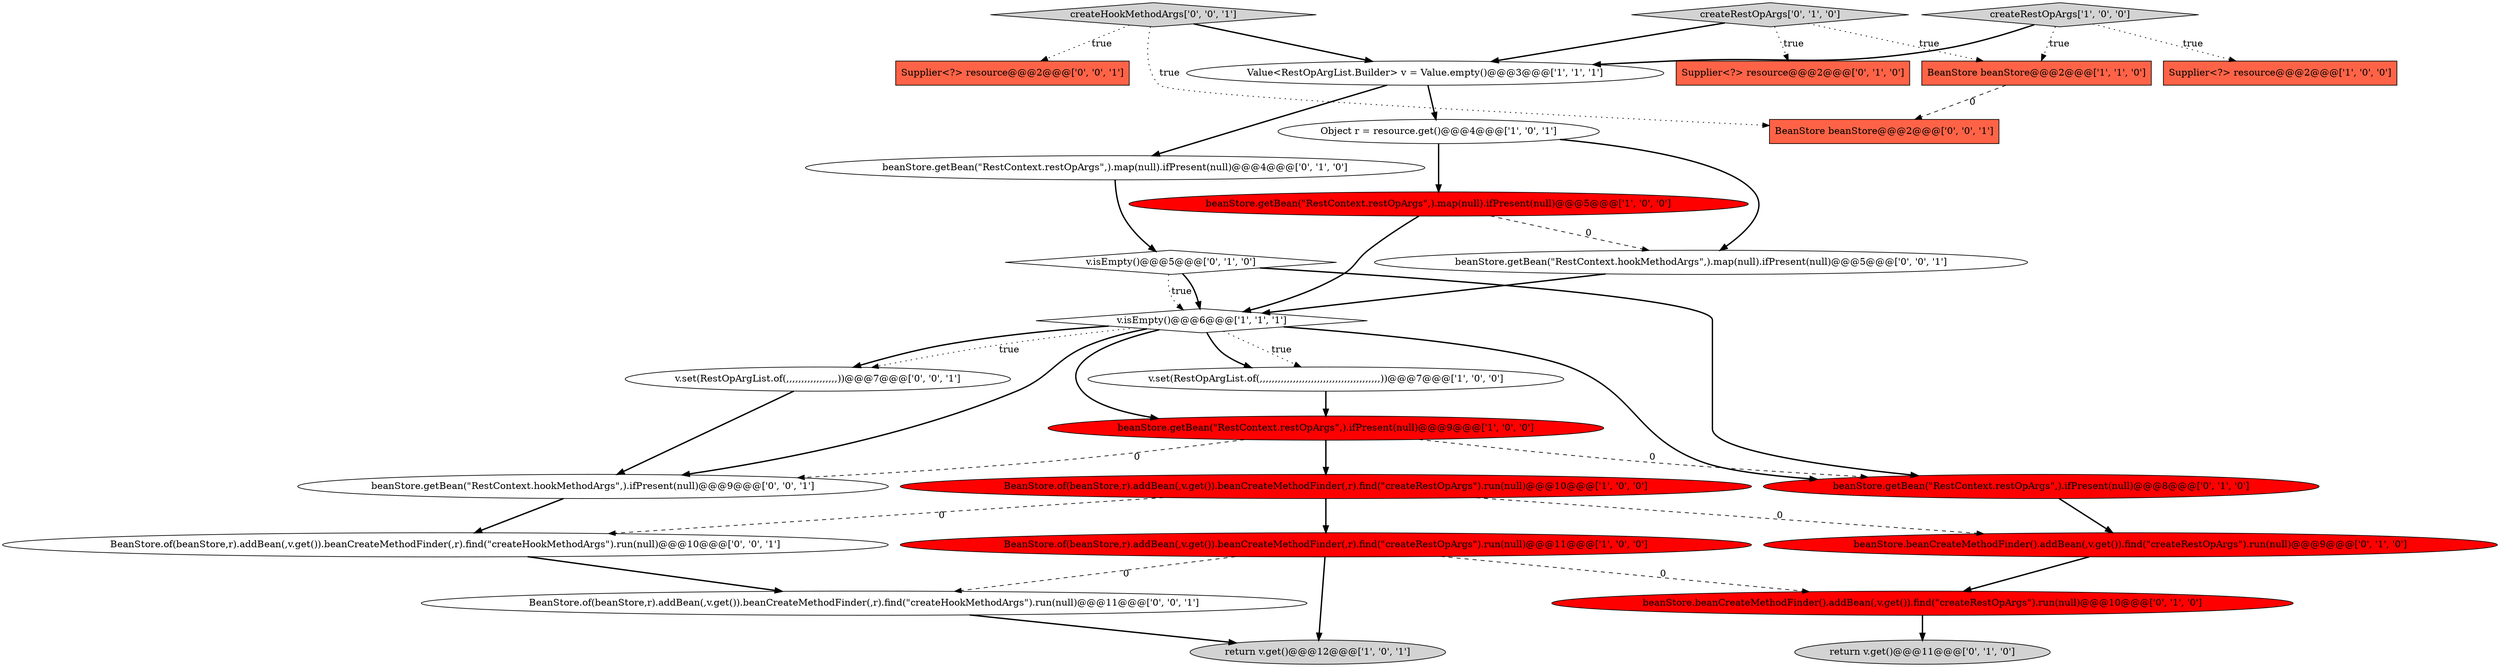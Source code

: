 digraph {
14 [style = filled, label = "createRestOpArgs['0', '1', '0']", fillcolor = lightgray, shape = diamond image = "AAA0AAABBB2BBB"];
27 [style = filled, label = "createHookMethodArgs['0', '0', '1']", fillcolor = lightgray, shape = diamond image = "AAA0AAABBB3BBB"];
2 [style = filled, label = "Object r = resource.get()@@@4@@@['1', '0', '1']", fillcolor = white, shape = ellipse image = "AAA0AAABBB1BBB"];
23 [style = filled, label = "Supplier<?> resource@@@2@@@['0', '0', '1']", fillcolor = tomato, shape = box image = "AAA0AAABBB3BBB"];
20 [style = filled, label = "beanStore.getBean(\"RestContext.hookMethodArgs\",).ifPresent(null)@@@9@@@['0', '0', '1']", fillcolor = white, shape = ellipse image = "AAA0AAABBB3BBB"];
17 [style = filled, label = "beanStore.beanCreateMethodFinder().addBean(,v.get()).find(\"createRestOpArgs\").run(null)@@@9@@@['0', '1', '0']", fillcolor = red, shape = ellipse image = "AAA1AAABBB2BBB"];
10 [style = filled, label = "BeanStore.of(beanStore,r).addBean(,v.get()).beanCreateMethodFinder(,r).find(\"createRestOpArgs\").run(null)@@@11@@@['1', '0', '0']", fillcolor = red, shape = ellipse image = "AAA1AAABBB1BBB"];
7 [style = filled, label = "BeanStore.of(beanStore,r).addBean(,v.get()).beanCreateMethodFinder(,r).find(\"createRestOpArgs\").run(null)@@@10@@@['1', '0', '0']", fillcolor = red, shape = ellipse image = "AAA1AAABBB1BBB"];
15 [style = filled, label = "return v.get()@@@11@@@['0', '1', '0']", fillcolor = lightgray, shape = ellipse image = "AAA0AAABBB2BBB"];
1 [style = filled, label = "beanStore.getBean(\"RestContext.restOpArgs\",).map(null).ifPresent(null)@@@5@@@['1', '0', '0']", fillcolor = red, shape = ellipse image = "AAA1AAABBB1BBB"];
11 [style = filled, label = "beanStore.getBean(\"RestContext.restOpArgs\",).ifPresent(null)@@@9@@@['1', '0', '0']", fillcolor = red, shape = ellipse image = "AAA1AAABBB1BBB"];
13 [style = filled, label = "v.isEmpty()@@@5@@@['0', '1', '0']", fillcolor = white, shape = diamond image = "AAA0AAABBB2BBB"];
9 [style = filled, label = "v.set(RestOpArgList.of(,,,,,,,,,,,,,,,,,,,,,,,,,,,,,,,,,,,,,,,,))@@@7@@@['1', '0', '0']", fillcolor = white, shape = ellipse image = "AAA0AAABBB1BBB"];
4 [style = filled, label = "Value<RestOpArgList.Builder> v = Value.empty()@@@3@@@['1', '1', '1']", fillcolor = white, shape = ellipse image = "AAA0AAABBB1BBB"];
21 [style = filled, label = "BeanStore.of(beanStore,r).addBean(,v.get()).beanCreateMethodFinder(,r).find(\"createHookMethodArgs\").run(null)@@@10@@@['0', '0', '1']", fillcolor = white, shape = ellipse image = "AAA0AAABBB3BBB"];
0 [style = filled, label = "Supplier<?> resource@@@2@@@['1', '0', '0']", fillcolor = tomato, shape = box image = "AAA0AAABBB1BBB"];
18 [style = filled, label = "beanStore.beanCreateMethodFinder().addBean(,v.get()).find(\"createRestOpArgs\").run(null)@@@10@@@['0', '1', '0']", fillcolor = red, shape = ellipse image = "AAA1AAABBB2BBB"];
5 [style = filled, label = "v.isEmpty()@@@6@@@['1', '1', '1']", fillcolor = white, shape = diamond image = "AAA0AAABBB1BBB"];
24 [style = filled, label = "BeanStore beanStore@@@2@@@['0', '0', '1']", fillcolor = tomato, shape = box image = "AAA0AAABBB3BBB"];
6 [style = filled, label = "BeanStore beanStore@@@2@@@['1', '1', '0']", fillcolor = tomato, shape = box image = "AAA0AAABBB1BBB"];
19 [style = filled, label = "beanStore.getBean(\"RestContext.restOpArgs\",).map(null).ifPresent(null)@@@4@@@['0', '1', '0']", fillcolor = white, shape = ellipse image = "AAA0AAABBB2BBB"];
25 [style = filled, label = "v.set(RestOpArgList.of(,,,,,,,,,,,,,,,,,))@@@7@@@['0', '0', '1']", fillcolor = white, shape = ellipse image = "AAA0AAABBB3BBB"];
26 [style = filled, label = "BeanStore.of(beanStore,r).addBean(,v.get()).beanCreateMethodFinder(,r).find(\"createHookMethodArgs\").run(null)@@@11@@@['0', '0', '1']", fillcolor = white, shape = ellipse image = "AAA0AAABBB3BBB"];
16 [style = filled, label = "beanStore.getBean(\"RestContext.restOpArgs\",).ifPresent(null)@@@8@@@['0', '1', '0']", fillcolor = red, shape = ellipse image = "AAA1AAABBB2BBB"];
3 [style = filled, label = "return v.get()@@@12@@@['1', '0', '1']", fillcolor = lightgray, shape = ellipse image = "AAA0AAABBB1BBB"];
22 [style = filled, label = "beanStore.getBean(\"RestContext.hookMethodArgs\",).map(null).ifPresent(null)@@@5@@@['0', '0', '1']", fillcolor = white, shape = ellipse image = "AAA0AAABBB3BBB"];
12 [style = filled, label = "Supplier<?> resource@@@2@@@['0', '1', '0']", fillcolor = tomato, shape = box image = "AAA0AAABBB2BBB"];
8 [style = filled, label = "createRestOpArgs['1', '0', '0']", fillcolor = lightgray, shape = diamond image = "AAA0AAABBB1BBB"];
1->5 [style = bold, label=""];
7->21 [style = dashed, label="0"];
11->20 [style = dashed, label="0"];
9->11 [style = bold, label=""];
14->12 [style = dotted, label="true"];
5->9 [style = bold, label=""];
5->20 [style = bold, label=""];
7->10 [style = bold, label=""];
11->16 [style = dashed, label="0"];
7->17 [style = dashed, label="0"];
2->1 [style = bold, label=""];
26->3 [style = bold, label=""];
18->15 [style = bold, label=""];
4->19 [style = bold, label=""];
27->23 [style = dotted, label="true"];
10->3 [style = bold, label=""];
13->5 [style = dotted, label="true"];
4->2 [style = bold, label=""];
16->17 [style = bold, label=""];
27->24 [style = dotted, label="true"];
22->5 [style = bold, label=""];
13->16 [style = bold, label=""];
5->25 [style = bold, label=""];
1->22 [style = dashed, label="0"];
10->18 [style = dashed, label="0"];
20->21 [style = bold, label=""];
5->16 [style = bold, label=""];
21->26 [style = bold, label=""];
25->20 [style = bold, label=""];
27->4 [style = bold, label=""];
10->26 [style = dashed, label="0"];
8->6 [style = dotted, label="true"];
19->13 [style = bold, label=""];
5->25 [style = dotted, label="true"];
6->24 [style = dashed, label="0"];
11->7 [style = bold, label=""];
13->5 [style = bold, label=""];
5->9 [style = dotted, label="true"];
8->0 [style = dotted, label="true"];
5->11 [style = bold, label=""];
8->4 [style = bold, label=""];
2->22 [style = bold, label=""];
17->18 [style = bold, label=""];
14->4 [style = bold, label=""];
14->6 [style = dotted, label="true"];
}
